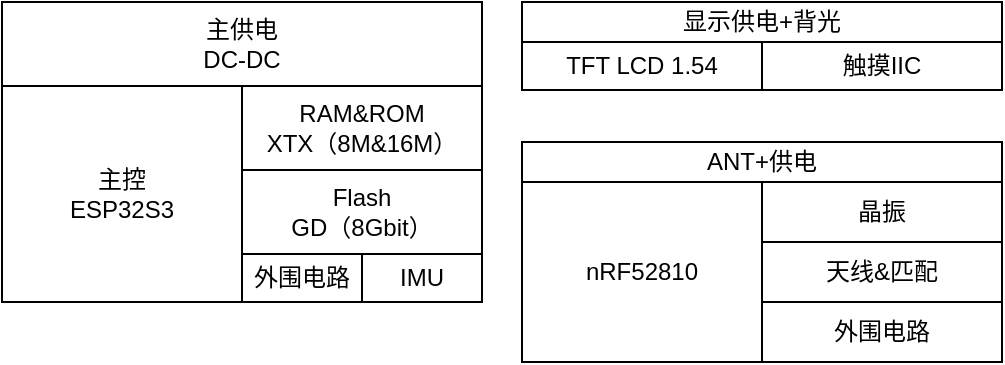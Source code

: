 <mxfile>
    <diagram id="NlnY14xBPF221WtbC4Jm" name="第 1 页">
        <mxGraphModel dx="325" dy="365" grid="1" gridSize="10" guides="1" tooltips="1" connect="1" arrows="1" fold="1" page="1" pageScale="1" pageWidth="827" pageHeight="583" math="0" shadow="0">
            <root>
                <mxCell id="0"/>
                <mxCell id="1" parent="0"/>
                <mxCell id="2" value="主控&lt;br&gt;ESP32S3" style="rounded=0;whiteSpace=wrap;html=1;" vertex="1" parent="1">
                    <mxGeometry x="300" y="222" width="120" height="108" as="geometry"/>
                </mxCell>
                <mxCell id="3" value="RAM&amp;amp;ROM&lt;br&gt;XTX（8M&amp;amp;16M）" style="rounded=0;whiteSpace=wrap;html=1;" vertex="1" parent="1">
                    <mxGeometry x="420" y="222" width="120" height="42" as="geometry"/>
                </mxCell>
                <mxCell id="5" value="主供电&lt;br&gt;DC-DC" style="rounded=0;whiteSpace=wrap;html=1;" vertex="1" parent="1">
                    <mxGeometry x="300" y="180" width="240" height="42" as="geometry"/>
                </mxCell>
                <mxCell id="6" value="Flash&lt;br&gt;GD（8Gbit）" style="rounded=0;whiteSpace=wrap;html=1;" vertex="1" parent="1">
                    <mxGeometry x="420" y="264" width="120" height="42" as="geometry"/>
                </mxCell>
                <mxCell id="7" value="外围电路" style="rounded=0;whiteSpace=wrap;html=1;" vertex="1" parent="1">
                    <mxGeometry x="420" y="306" width="60" height="24" as="geometry"/>
                </mxCell>
                <mxCell id="8" value="IMU" style="rounded=0;whiteSpace=wrap;html=1;" vertex="1" parent="1">
                    <mxGeometry x="480" y="306" width="60" height="24" as="geometry"/>
                </mxCell>
                <mxCell id="9" value="显示供电+背光" style="rounded=0;whiteSpace=wrap;html=1;" vertex="1" parent="1">
                    <mxGeometry x="560" y="180" width="240" height="20" as="geometry"/>
                </mxCell>
                <mxCell id="10" value="TFT LCD 1.54" style="rounded=0;whiteSpace=wrap;html=1;" vertex="1" parent="1">
                    <mxGeometry x="560" y="200" width="120" height="24" as="geometry"/>
                </mxCell>
                <mxCell id="11" value="触摸IIC" style="rounded=0;whiteSpace=wrap;html=1;" vertex="1" parent="1">
                    <mxGeometry x="680" y="200" width="120" height="24" as="geometry"/>
                </mxCell>
                <mxCell id="12" value="ANT+供电" style="rounded=0;whiteSpace=wrap;html=1;" vertex="1" parent="1">
                    <mxGeometry x="560" y="250" width="240" height="20" as="geometry"/>
                </mxCell>
                <mxCell id="13" value="nRF52810" style="rounded=0;whiteSpace=wrap;html=1;" vertex="1" parent="1">
                    <mxGeometry x="560" y="270" width="120" height="90" as="geometry"/>
                </mxCell>
                <mxCell id="14" value="晶振" style="rounded=0;whiteSpace=wrap;html=1;" vertex="1" parent="1">
                    <mxGeometry x="680" y="270" width="120" height="30" as="geometry"/>
                </mxCell>
                <mxCell id="18" value="天线&amp;amp;匹配" style="rounded=0;whiteSpace=wrap;html=1;" vertex="1" parent="1">
                    <mxGeometry x="680" y="300" width="120" height="30" as="geometry"/>
                </mxCell>
                <mxCell id="20" value="外围电路" style="rounded=0;whiteSpace=wrap;html=1;" vertex="1" parent="1">
                    <mxGeometry x="680" y="330" width="120" height="30" as="geometry"/>
                </mxCell>
            </root>
        </mxGraphModel>
    </diagram>
</mxfile>